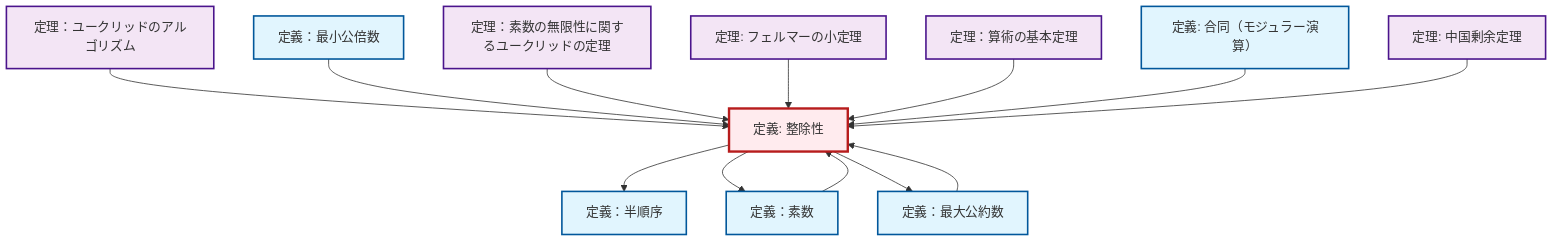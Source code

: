 graph TD
    classDef definition fill:#e1f5fe,stroke:#01579b,stroke-width:2px
    classDef theorem fill:#f3e5f5,stroke:#4a148c,stroke-width:2px
    classDef axiom fill:#fff3e0,stroke:#e65100,stroke-width:2px
    classDef example fill:#e8f5e9,stroke:#1b5e20,stroke-width:2px
    classDef current fill:#ffebee,stroke:#b71c1c,stroke-width:3px
    thm-fermat-little["定理: フェルマーの小定理"]:::theorem
    def-lcm["定義：最小公倍数"]:::definition
    def-partial-order["定義：半順序"]:::definition
    thm-chinese-remainder["定理: 中国剰余定理"]:::theorem
    thm-euclidean-algorithm["定理：ユークリッドのアルゴリズム"]:::theorem
    def-gcd["定義：最大公約数"]:::definition
    def-divisibility["定義: 整除性"]:::definition
    def-prime["定義：素数"]:::definition
    thm-fundamental-arithmetic["定理：算術の基本定理"]:::theorem
    thm-euclid-infinitude-primes["定理：素数の無限性に関するユークリッドの定理"]:::theorem
    def-congruence["定義: 合同（モジュラー演算）"]:::definition
    thm-euclidean-algorithm --> def-divisibility
    def-lcm --> def-divisibility
    def-divisibility --> def-partial-order
    def-divisibility --> def-prime
    thm-euclid-infinitude-primes --> def-divisibility
    def-prime --> def-divisibility
    thm-fermat-little --> def-divisibility
    thm-fundamental-arithmetic --> def-divisibility
    def-gcd --> def-divisibility
    def-divisibility --> def-gcd
    def-congruence --> def-divisibility
    thm-chinese-remainder --> def-divisibility
    class def-divisibility current